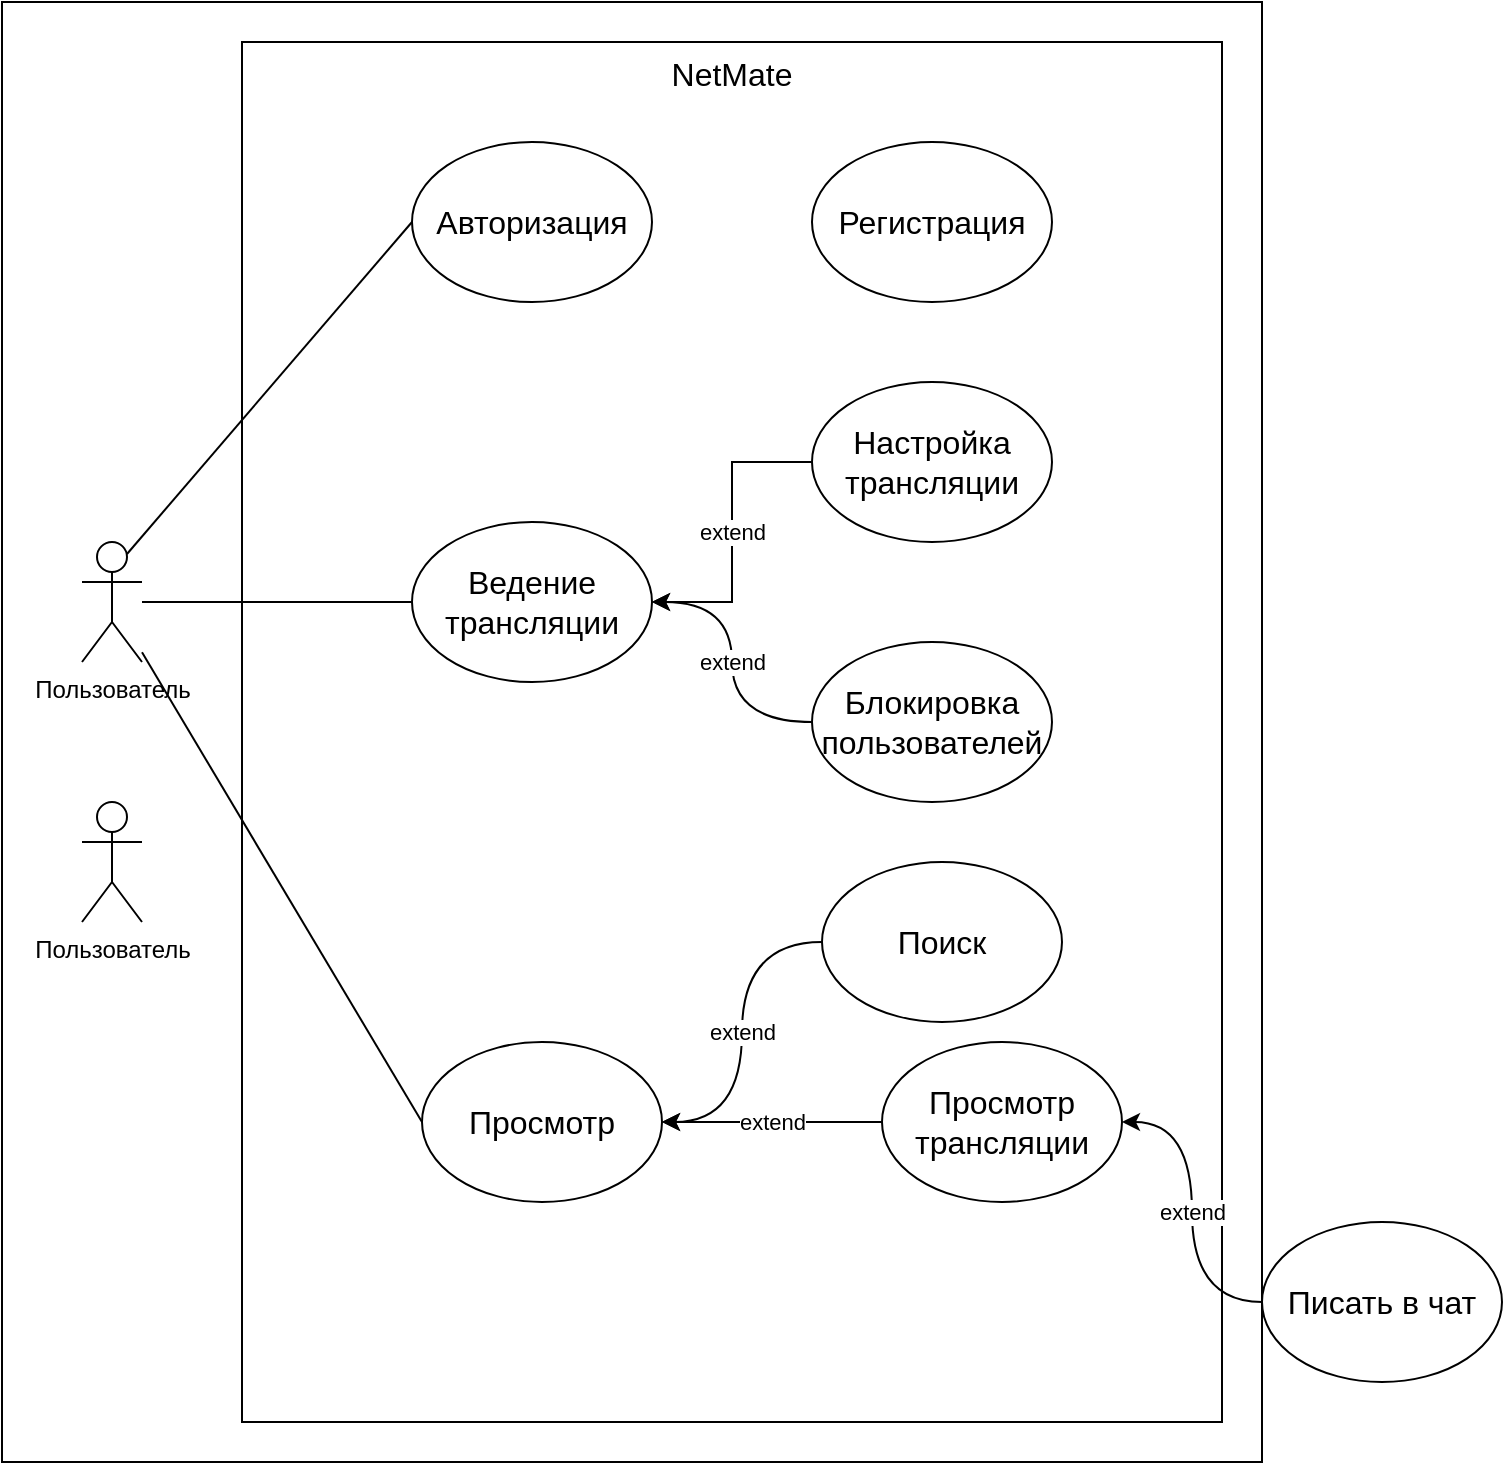 <mxfile version="24.2.2" type="device">
  <diagram name="Страница — 1" id="zhSPEE8QUuminEkkHsBI">
    <mxGraphModel dx="924" dy="1773" grid="1" gridSize="10" guides="1" tooltips="1" connect="1" arrows="1" fold="1" page="1" pageScale="1" pageWidth="827" pageHeight="1169" math="0" shadow="0">
      <root>
        <mxCell id="0" />
        <mxCell id="1" parent="0" />
        <mxCell id="wsoTdYjOOG8m2r602QKF-1" value="" style="rounded=0;whiteSpace=wrap;html=1;" parent="1" vertex="1">
          <mxGeometry x="20" y="-190" width="630" height="730" as="geometry" />
        </mxCell>
        <mxCell id="-fM8ci7U5-hMbF4uqANQ-24" value="&lt;span style=&quot;font-size: 16px;&quot;&gt;NetMate&lt;/span&gt;" style="rounded=0;whiteSpace=wrap;html=1;fillColor=none;horizontal=1;verticalAlign=top;" parent="1" vertex="1">
          <mxGeometry x="140" y="-170" width="490" height="690" as="geometry" />
        </mxCell>
        <mxCell id="kRn9OQxEe0u6Z5Pbxh_v-23" style="rounded=1;orthogonalLoop=1;jettySize=auto;html=1;exitX=0.75;exitY=0.1;exitDx=0;exitDy=0;exitPerimeter=0;entryX=0;entryY=0.5;entryDx=0;entryDy=0;strokeColor=default;elbow=vertical;endArrow=none;endFill=0;" parent="1" source="-fM8ci7U5-hMbF4uqANQ-1" target="kRn9OQxEe0u6Z5Pbxh_v-17" edge="1">
          <mxGeometry relative="1" as="geometry" />
        </mxCell>
        <mxCell id="-fM8ci7U5-hMbF4uqANQ-1" value="Пользователь" style="shape=umlActor;verticalLabelPosition=bottom;verticalAlign=top;html=1;outlineConnect=0;" parent="1" vertex="1">
          <mxGeometry x="60" y="80" width="30" height="60" as="geometry" />
        </mxCell>
        <mxCell id="-fM8ci7U5-hMbF4uqANQ-22" style="rounded=0;orthogonalLoop=1;jettySize=auto;html=1;exitX=0;exitY=0.5;exitDx=0;exitDy=0;endArrow=none;endFill=0;" parent="1" source="-fM8ci7U5-hMbF4uqANQ-4" target="-fM8ci7U5-hMbF4uqANQ-1" edge="1">
          <mxGeometry relative="1" as="geometry" />
        </mxCell>
        <mxCell id="-fM8ci7U5-hMbF4uqANQ-4" value="&lt;span style=&quot;font-size: 16px;&quot;&gt;Ведение трансляции&lt;/span&gt;" style="ellipse;whiteSpace=wrap;html=1;" parent="1" vertex="1">
          <mxGeometry x="225" y="70" width="120" height="80" as="geometry" />
        </mxCell>
        <mxCell id="-fM8ci7U5-hMbF4uqANQ-21" style="rounded=0;orthogonalLoop=1;jettySize=auto;html=1;exitX=0;exitY=0.5;exitDx=0;exitDy=0;endArrow=none;endFill=0;" parent="1" source="-fM8ci7U5-hMbF4uqANQ-5" target="-fM8ci7U5-hMbF4uqANQ-1" edge="1">
          <mxGeometry relative="1" as="geometry" />
        </mxCell>
        <mxCell id="-fM8ci7U5-hMbF4uqANQ-5" value="&lt;font style=&quot;font-size: 16px;&quot;&gt;Просмотр&lt;/font&gt;" style="ellipse;whiteSpace=wrap;html=1;" parent="1" vertex="1">
          <mxGeometry x="230" y="330" width="120" height="80" as="geometry" />
        </mxCell>
        <mxCell id="-fM8ci7U5-hMbF4uqANQ-17" value="extend" style="edgeStyle=orthogonalEdgeStyle;rounded=0;orthogonalLoop=1;jettySize=auto;html=1;exitX=0;exitY=0.5;exitDx=0;exitDy=0;entryX=1;entryY=0.5;entryDx=0;entryDy=0;curved=1;startArrow=none;startFill=0;endArrow=classic;endFill=1;" parent="1" source="-fM8ci7U5-hMbF4uqANQ-15" target="-fM8ci7U5-hMbF4uqANQ-5" edge="1">
          <mxGeometry relative="1" as="geometry">
            <mxPoint x="430" y="290" as="sourcePoint" />
            <mxPoint x="350" y="380" as="targetPoint" />
          </mxGeometry>
        </mxCell>
        <mxCell id="-fM8ci7U5-hMbF4uqANQ-15" value="&lt;font style=&quot;font-size: 16px;&quot;&gt;Поиск&lt;/font&gt;" style="ellipse;whiteSpace=wrap;html=1;" parent="1" vertex="1">
          <mxGeometry x="430" y="240" width="120" height="80" as="geometry" />
        </mxCell>
        <mxCell id="-fM8ci7U5-hMbF4uqANQ-20" value="extend" style="edgeStyle=orthogonalEdgeStyle;rounded=0;orthogonalLoop=1;jettySize=auto;html=1;exitX=0;exitY=0.5;exitDx=0;exitDy=0;entryX=1;entryY=0.5;entryDx=0;entryDy=0;curved=1;startArrow=none;startFill=0;endArrow=classic;endFill=1;" parent="1" source="kRn9OQxEe0u6Z5Pbxh_v-10" target="kRn9OQxEe0u6Z5Pbxh_v-8" edge="1">
          <mxGeometry relative="1" as="geometry">
            <mxPoint x="430" y="520" as="sourcePoint" />
          </mxGeometry>
        </mxCell>
        <mxCell id="kRn9OQxEe0u6Z5Pbxh_v-13" value="extend" style="edgeStyle=orthogonalEdgeStyle;rounded=0;orthogonalLoop=1;jettySize=auto;html=1;exitX=0;exitY=0.5;exitDx=0;exitDy=0;entryX=1;entryY=0.5;entryDx=0;entryDy=0;curved=0;" parent="1" source="kRn9OQxEe0u6Z5Pbxh_v-4" target="-fM8ci7U5-hMbF4uqANQ-4" edge="1">
          <mxGeometry relative="1" as="geometry" />
        </mxCell>
        <mxCell id="kRn9OQxEe0u6Z5Pbxh_v-4" value="&lt;font style=&quot;font-size: 16px;&quot;&gt;Настройка трансляции&lt;/font&gt;" style="ellipse;whiteSpace=wrap;html=1;" parent="1" vertex="1">
          <mxGeometry x="425" width="120" height="80" as="geometry" />
        </mxCell>
        <mxCell id="kRn9OQxEe0u6Z5Pbxh_v-12" value="extend" style="edgeStyle=orthogonalEdgeStyle;rounded=0;orthogonalLoop=1;jettySize=auto;html=1;exitX=0;exitY=0.5;exitDx=0;exitDy=0;entryX=1;entryY=0.5;entryDx=0;entryDy=0;" parent="1" source="kRn9OQxEe0u6Z5Pbxh_v-8" target="-fM8ci7U5-hMbF4uqANQ-5" edge="1">
          <mxGeometry relative="1" as="geometry" />
        </mxCell>
        <mxCell id="kRn9OQxEe0u6Z5Pbxh_v-8" value="&lt;span style=&quot;font-size: 16px;&quot;&gt;Просмотр трансляции&lt;/span&gt;" style="ellipse;whiteSpace=wrap;html=1;" parent="1" vertex="1">
          <mxGeometry x="460" y="330" width="120" height="80" as="geometry" />
        </mxCell>
        <mxCell id="kRn9OQxEe0u6Z5Pbxh_v-10" value="&lt;font style=&quot;font-size: 16px;&quot;&gt;Писать в чат&lt;/font&gt;" style="ellipse;whiteSpace=wrap;html=1;" parent="1" vertex="1">
          <mxGeometry x="650" y="420" width="120" height="80" as="geometry" />
        </mxCell>
        <mxCell id="kRn9OQxEe0u6Z5Pbxh_v-16" value="extend" style="edgeStyle=orthogonalEdgeStyle;rounded=0;orthogonalLoop=1;jettySize=auto;html=1;exitX=0;exitY=0.5;exitDx=0;exitDy=0;entryX=1;entryY=0.5;entryDx=0;entryDy=0;curved=1;" parent="1" source="kRn9OQxEe0u6Z5Pbxh_v-15" target="-fM8ci7U5-hMbF4uqANQ-4" edge="1">
          <mxGeometry relative="1" as="geometry" />
        </mxCell>
        <mxCell id="kRn9OQxEe0u6Z5Pbxh_v-15" value="&lt;font style=&quot;font-size: 16px;&quot;&gt;Блокировка пользователей&lt;/font&gt;" style="ellipse;whiteSpace=wrap;html=1;" parent="1" vertex="1">
          <mxGeometry x="425" y="130" width="120" height="80" as="geometry" />
        </mxCell>
        <mxCell id="kRn9OQxEe0u6Z5Pbxh_v-17" value="&lt;span style=&quot;font-size: 16px;&quot;&gt;Авторизация&lt;/span&gt;" style="ellipse;whiteSpace=wrap;html=1;" parent="1" vertex="1">
          <mxGeometry x="225" y="-120" width="120" height="80" as="geometry" />
        </mxCell>
        <mxCell id="kRn9OQxEe0u6Z5Pbxh_v-21" value="&lt;span style=&quot;font-size: 16px;&quot;&gt;Регистрация&lt;/span&gt;" style="ellipse;whiteSpace=wrap;html=1;" parent="1" vertex="1">
          <mxGeometry x="425" y="-120" width="120" height="80" as="geometry" />
        </mxCell>
        <mxCell id="ZFv3tHoXCfHOBrr2b7sb-1" value="Пользователь" style="shape=umlActor;verticalLabelPosition=bottom;verticalAlign=top;html=1;outlineConnect=0;" vertex="1" parent="1">
          <mxGeometry x="60" y="210" width="30" height="60" as="geometry" />
        </mxCell>
      </root>
    </mxGraphModel>
  </diagram>
</mxfile>
